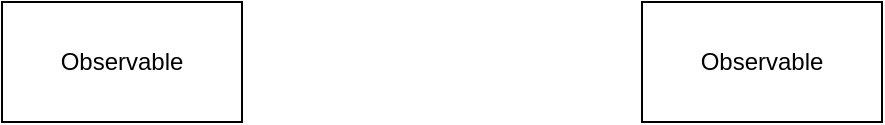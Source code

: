<mxfile version="10.5.9" type="github"><diagram id="aJYGd6lXim8wjpNDvaAs" name="Page-1"><mxGraphModel dx="754" dy="435" grid="1" gridSize="10" guides="1" tooltips="1" connect="1" arrows="1" fold="1" page="1" pageScale="1" pageWidth="827" pageHeight="1169" math="0" shadow="0"><root><mxCell id="0"/><mxCell id="1" parent="0"/><mxCell id="35I49EXU-UrQ8Qqm_vlZ-3" value="Observable" style="rounded=0;whiteSpace=wrap;html=1;" vertex="1" parent="1"><mxGeometry x="70" y="130" width="120" height="60" as="geometry"/></mxCell><mxCell id="35I49EXU-UrQ8Qqm_vlZ-4" value="Observable" style="rounded=0;whiteSpace=wrap;html=1;" vertex="1" parent="1"><mxGeometry x="390" y="130" width="120" height="60" as="geometry"/></mxCell></root></mxGraphModel></diagram></mxfile>